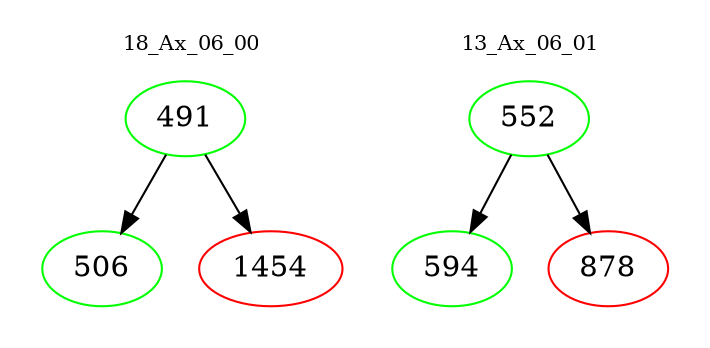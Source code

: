 digraph{
subgraph cluster_0 {
color = white
label = "18_Ax_06_00";
fontsize=10;
T0_491 [label="491", color="green"]
T0_491 -> T0_506 [color="black"]
T0_506 [label="506", color="green"]
T0_491 -> T0_1454 [color="black"]
T0_1454 [label="1454", color="red"]
}
subgraph cluster_1 {
color = white
label = "13_Ax_06_01";
fontsize=10;
T1_552 [label="552", color="green"]
T1_552 -> T1_594 [color="black"]
T1_594 [label="594", color="green"]
T1_552 -> T1_878 [color="black"]
T1_878 [label="878", color="red"]
}
}
